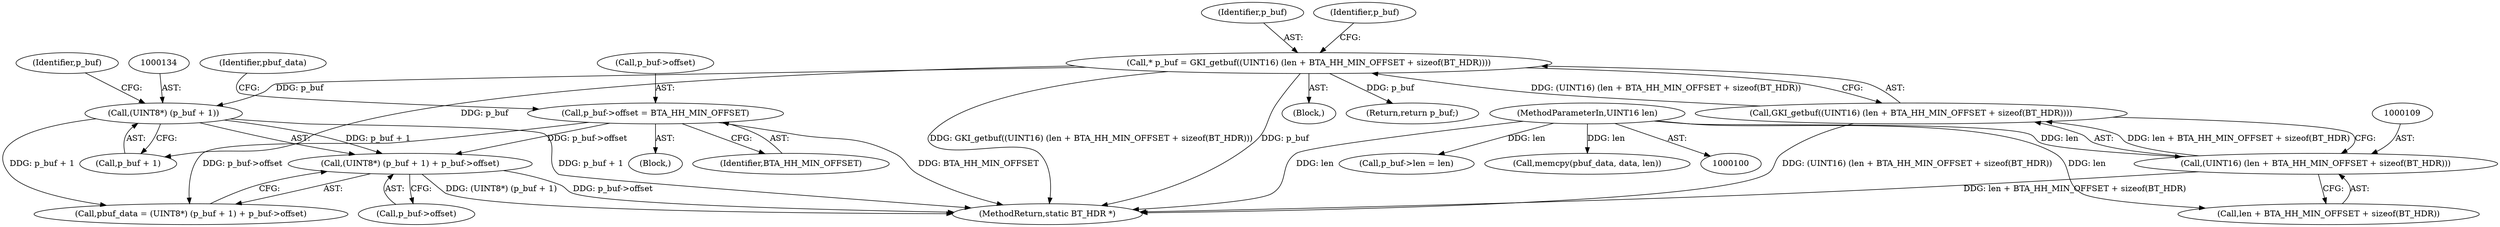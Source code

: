 digraph "0_Android_514139f4b40cbb035bb92f3e24d5a389d75db9e6@pointer" {
"1000132" [label="(Call,(UINT8*) (p_buf + 1) + p_buf->offset)"];
"1000133" [label="(Call,(UINT8*) (p_buf + 1))"];
"1000105" [label="(Call,* p_buf = GKI_getbuf((UINT16) (len + BTA_HH_MIN_OFFSET + sizeof(BT_HDR))))"];
"1000107" [label="(Call,GKI_getbuf((UINT16) (len + BTA_HH_MIN_OFFSET + sizeof(BT_HDR))))"];
"1000108" [label="(Call,(UINT16) (len + BTA_HH_MIN_OFFSET + sizeof(BT_HDR)))"];
"1000101" [label="(MethodParameterIn,UINT16 len)"];
"1000125" [label="(Call,p_buf->offset = BTA_HH_MIN_OFFSET)"];
"1000147" [label="(MethodReturn,static BT_HDR *)"];
"1000120" [label="(Call,p_buf->len = len)"];
"1000103" [label="(Block,)"];
"1000105" [label="(Call,* p_buf = GKI_getbuf((UINT16) (len + BTA_HH_MIN_OFFSET + sizeof(BT_HDR))))"];
"1000145" [label="(Return,return p_buf;)"];
"1000130" [label="(Call,pbuf_data = (UINT8*) (p_buf + 1) + p_buf->offset)"];
"1000108" [label="(Call,(UINT16) (len + BTA_HH_MIN_OFFSET + sizeof(BT_HDR)))"];
"1000126" [label="(Call,p_buf->offset)"];
"1000138" [label="(Call,p_buf->offset)"];
"1000133" [label="(Call,(UINT8*) (p_buf + 1))"];
"1000101" [label="(MethodParameterIn,UINT16 len)"];
"1000131" [label="(Identifier,pbuf_data)"];
"1000132" [label="(Call,(UINT8*) (p_buf + 1) + p_buf->offset)"];
"1000125" [label="(Call,p_buf->offset = BTA_HH_MIN_OFFSET)"];
"1000129" [label="(Identifier,BTA_HH_MIN_OFFSET)"];
"1000106" [label="(Identifier,p_buf)"];
"1000135" [label="(Call,p_buf + 1)"];
"1000139" [label="(Identifier,p_buf)"];
"1000107" [label="(Call,GKI_getbuf((UINT16) (len + BTA_HH_MIN_OFFSET + sizeof(BT_HDR))))"];
"1000110" [label="(Call,len + BTA_HH_MIN_OFFSET + sizeof(BT_HDR))"];
"1000117" [label="(Identifier,p_buf)"];
"1000141" [label="(Call,memcpy(pbuf_data, data, len))"];
"1000118" [label="(Block,)"];
"1000132" -> "1000130"  [label="AST: "];
"1000132" -> "1000138"  [label="CFG: "];
"1000133" -> "1000132"  [label="AST: "];
"1000138" -> "1000132"  [label="AST: "];
"1000130" -> "1000132"  [label="CFG: "];
"1000132" -> "1000147"  [label="DDG: p_buf->offset"];
"1000132" -> "1000147"  [label="DDG: (UINT8*) (p_buf + 1)"];
"1000133" -> "1000132"  [label="DDG: p_buf + 1"];
"1000125" -> "1000132"  [label="DDG: p_buf->offset"];
"1000133" -> "1000135"  [label="CFG: "];
"1000134" -> "1000133"  [label="AST: "];
"1000135" -> "1000133"  [label="AST: "];
"1000139" -> "1000133"  [label="CFG: "];
"1000133" -> "1000147"  [label="DDG: p_buf + 1"];
"1000133" -> "1000130"  [label="DDG: p_buf + 1"];
"1000105" -> "1000133"  [label="DDG: p_buf"];
"1000105" -> "1000103"  [label="AST: "];
"1000105" -> "1000107"  [label="CFG: "];
"1000106" -> "1000105"  [label="AST: "];
"1000107" -> "1000105"  [label="AST: "];
"1000117" -> "1000105"  [label="CFG: "];
"1000105" -> "1000147"  [label="DDG: GKI_getbuf((UINT16) (len + BTA_HH_MIN_OFFSET + sizeof(BT_HDR)))"];
"1000105" -> "1000147"  [label="DDG: p_buf"];
"1000107" -> "1000105"  [label="DDG: (UINT16) (len + BTA_HH_MIN_OFFSET + sizeof(BT_HDR))"];
"1000105" -> "1000135"  [label="DDG: p_buf"];
"1000105" -> "1000145"  [label="DDG: p_buf"];
"1000107" -> "1000108"  [label="CFG: "];
"1000108" -> "1000107"  [label="AST: "];
"1000107" -> "1000147"  [label="DDG: (UINT16) (len + BTA_HH_MIN_OFFSET + sizeof(BT_HDR))"];
"1000108" -> "1000107"  [label="DDG: len + BTA_HH_MIN_OFFSET + sizeof(BT_HDR)"];
"1000108" -> "1000110"  [label="CFG: "];
"1000109" -> "1000108"  [label="AST: "];
"1000110" -> "1000108"  [label="AST: "];
"1000108" -> "1000147"  [label="DDG: len + BTA_HH_MIN_OFFSET + sizeof(BT_HDR)"];
"1000101" -> "1000108"  [label="DDG: len"];
"1000101" -> "1000100"  [label="AST: "];
"1000101" -> "1000147"  [label="DDG: len"];
"1000101" -> "1000110"  [label="DDG: len"];
"1000101" -> "1000120"  [label="DDG: len"];
"1000101" -> "1000141"  [label="DDG: len"];
"1000125" -> "1000118"  [label="AST: "];
"1000125" -> "1000129"  [label="CFG: "];
"1000126" -> "1000125"  [label="AST: "];
"1000129" -> "1000125"  [label="AST: "];
"1000131" -> "1000125"  [label="CFG: "];
"1000125" -> "1000147"  [label="DDG: BTA_HH_MIN_OFFSET"];
"1000125" -> "1000130"  [label="DDG: p_buf->offset"];
}

